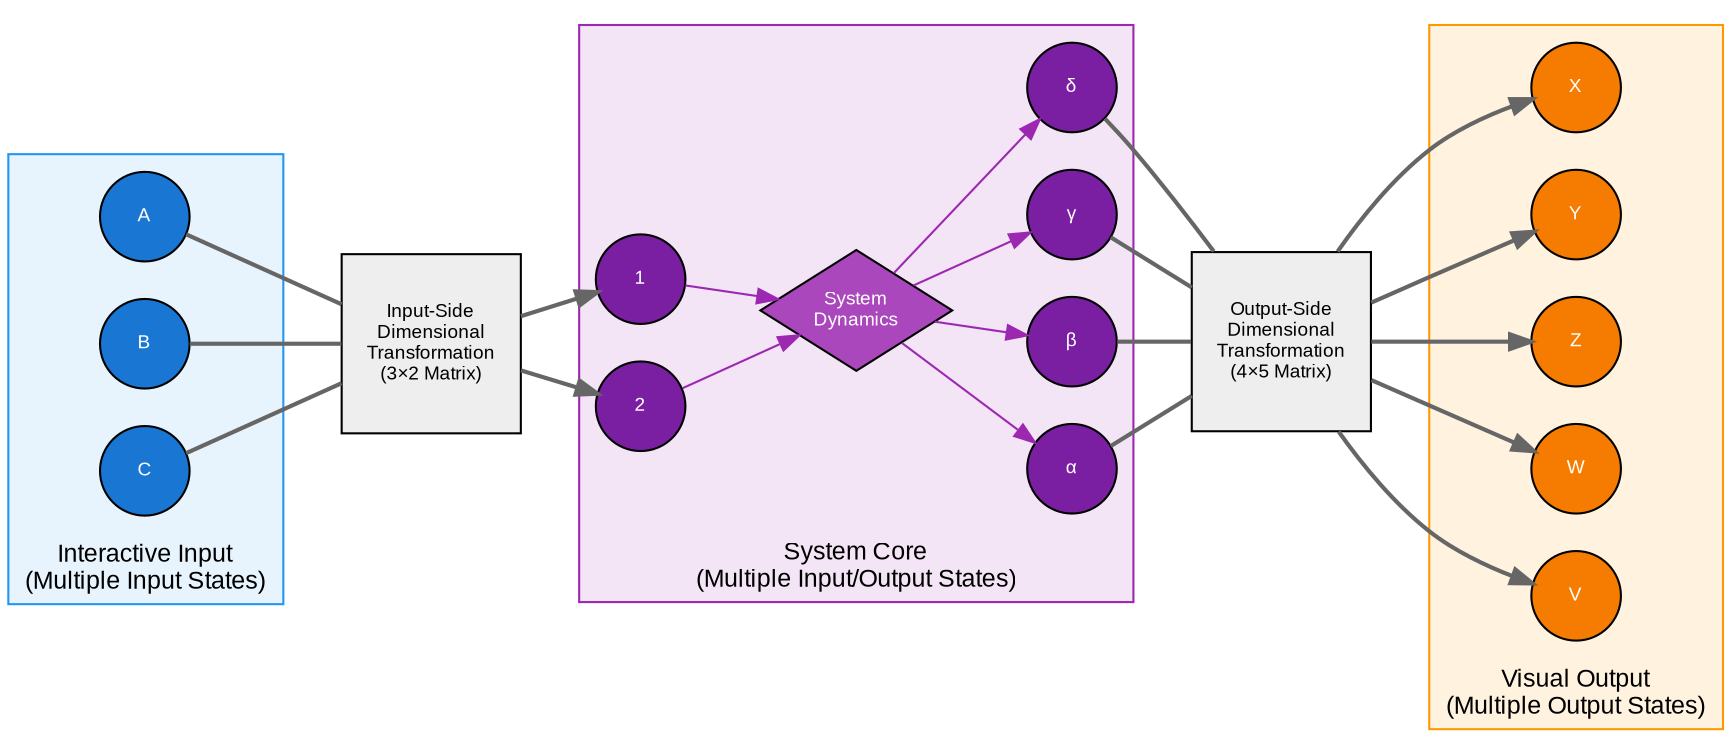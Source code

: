 digraph Figure4_Multiple_States {
    rankdir=LR;
    
    // Graph styling
    graph [bgcolor=white, fontname="Arial", fontsize=12];
    node [fontname="Arial", fontsize=9];
    edge [fontname="Arial", fontsize=8];
    
    // Interactive Input box with multiple Interactive Input States
    subgraph cluster_input {
        style=filled;
        fillcolor="#E8F4FD";
        color="#2196F3";
        label="Interactive Input\n(Multiple Input States)";
        labelloc=bottom;
        
        ii_state_1 [
            shape=circle,
            style=filled,
            fillcolor="#1976D2",
            fontcolor=white,
            label="A",
            width=0.6,
            height=0.6
        ];
        
        ii_state_2 [
            shape=circle,
            style=filled,
            fillcolor="#1976D2",
            fontcolor=white,
            label="B",
            width=0.6,
            height=0.6
        ];
        
        ii_state_3 [
            shape=circle,
            style=filled,
            fillcolor="#1976D2",
            fontcolor=white,
            label="C",
            width=0.6,
            height=0.6
        ];
    }
    
    // Input-Side Dimensional Transformation
    dt_input [
        shape=box,
        style=filled,
        fillcolor="#EEEEEE",
        label="Input-Side\nDimensional\nTransformation\n(3×2 Matrix)",
        width=1.2,
        height=1.2
    ];
    
    // System Core box with System Input States, System Dynamics, and System Output States
    subgraph cluster_system {
        style=filled;
        fillcolor="#F3E5F5";
        color="#9C27B0";
        label="System Core\n(Multiple Input/Output States)";
        labelloc=bottom;
        
        si_state_1 [
            shape=circle,
            style=filled,
            fillcolor="#7B1FA2",
            fontcolor=white,
            label="1",
            width=0.6,
            height=0.6
        ];
        
        si_state_2 [
            shape=circle,
            style=filled,
            fillcolor="#7B1FA2",
            fontcolor=white,
            label="2",
            width=0.6,
            height=0.6
        ];
        
        // Abstract System Dynamics representation
        system_dynamics [
            shape=diamond,
            style=filled,
            fillcolor="#AB47BC",
            fontcolor=white,
            label="System\nDynamics",
            width=1.2,
            height=0.8
        ];
        
        so_state_1 [
            shape=circle,
            style=filled,
            fillcolor="#7B1FA2",
            fontcolor=white,
            label="α",
            width=0.6,
            height=0.6
        ];
        
        so_state_2 [
            shape=circle,
            style=filled,
            fillcolor="#7B1FA2",
            fontcolor=white,
            label="β",
            width=0.6,
            height=0.6
        ];
        
        so_state_3 [
            shape=circle,
            style=filled,
            fillcolor="#7B1FA2",
            fontcolor=white,
            label="γ",
            width=0.6,
            height=0.6
        ];
        
        so_state_4 [
            shape=circle,
            style=filled,
            fillcolor="#7B1FA2",
            fontcolor=white,
            label="δ",
            width=0.6,
            height=0.6
        ];
        
        // System flow
        si_state_1 -> system_dynamics [color="#9C27B0"];
        si_state_2 -> system_dynamics [color="#9C27B0"];
        system_dynamics -> so_state_1 [color="#9C27B0"];
        system_dynamics -> so_state_2 [color="#9C27B0"];
        system_dynamics -> so_state_3 [color="#9C27B0"];
        system_dynamics -> so_state_4 [color="#9C27B0"];
    }
    
    // Output-Side Dimensional Transformation
    dt_output [
        shape=box,
        style=filled,
        fillcolor="#EEEEEE",
        label="Output-Side\nDimensional\nTransformation\n(4×5 Matrix)",
        width=1.2,
        height=1.2
    ];
    
    // Visual Output box with multiple Visual Output States
    subgraph cluster_output {
        style=filled;
        fillcolor="#FFF3E0";
        color="#FF9800";
        label="Visual Output\n(Multiple Output States)";
        labelloc=bottom;
        
        vo_state_1 [
            shape=circle,
            style=filled,
            fillcolor="#F57C00",
            fontcolor=white,
            label="X",
            width=0.6,
            height=0.6
        ];
        
        vo_state_2 [
            shape=circle,
            style=filled,
            fillcolor="#F57C00",
            fontcolor=white,
            label="Y",
            width=0.6,
            height=0.6
        ];
        
        vo_state_3 [
            shape=circle,
            style=filled,
            fillcolor="#F57C00",
            fontcolor=white,
            label="Z",
            width=0.6,
            height=0.6
        ];
        
        vo_state_4 [
            shape=circle,
            style=filled,
            fillcolor="#F57C00",
            fontcolor=white,
            label="W",
            width=0.6,
            height=0.6
        ];
        
        vo_state_5 [
            shape=circle,
            style=filled,
            fillcolor="#F57C00",
            fontcolor=white,
            label="V",
            width=0.6,
            height=0.6
        ];
    }
    
    // Connections
    ii_state_1 -> dt_input [color="#666666", style=bold, arrowhead=none];
    ii_state_2 -> dt_input [color="#666666", style=bold, arrowhead=none];
    ii_state_3 -> dt_input [color="#666666", style=bold, arrowhead=none];
    
    dt_input -> si_state_1 [color="#666666", style=bold];
    dt_input -> si_state_2 [color="#666666", style=bold];
    
    so_state_1 -> dt_output [color="#666666", style=bold, arrowhead=none];
    so_state_2 -> dt_output [color="#666666", style=bold, arrowhead=none];
    so_state_3 -> dt_output [color="#666666", style=bold, arrowhead=none];
    so_state_4 -> dt_output [color="#666666", style=bold, arrowhead=none];
    
    dt_output -> vo_state_1 [color="#666666", style=bold];
    dt_output -> vo_state_2 [color="#666666", style=bold];
    dt_output -> vo_state_3 [color="#666666", style=bold];
    dt_output -> vo_state_4 [color="#666666", style=bold];
    dt_output -> vo_state_5 [color="#666666", style=bold];
} 
